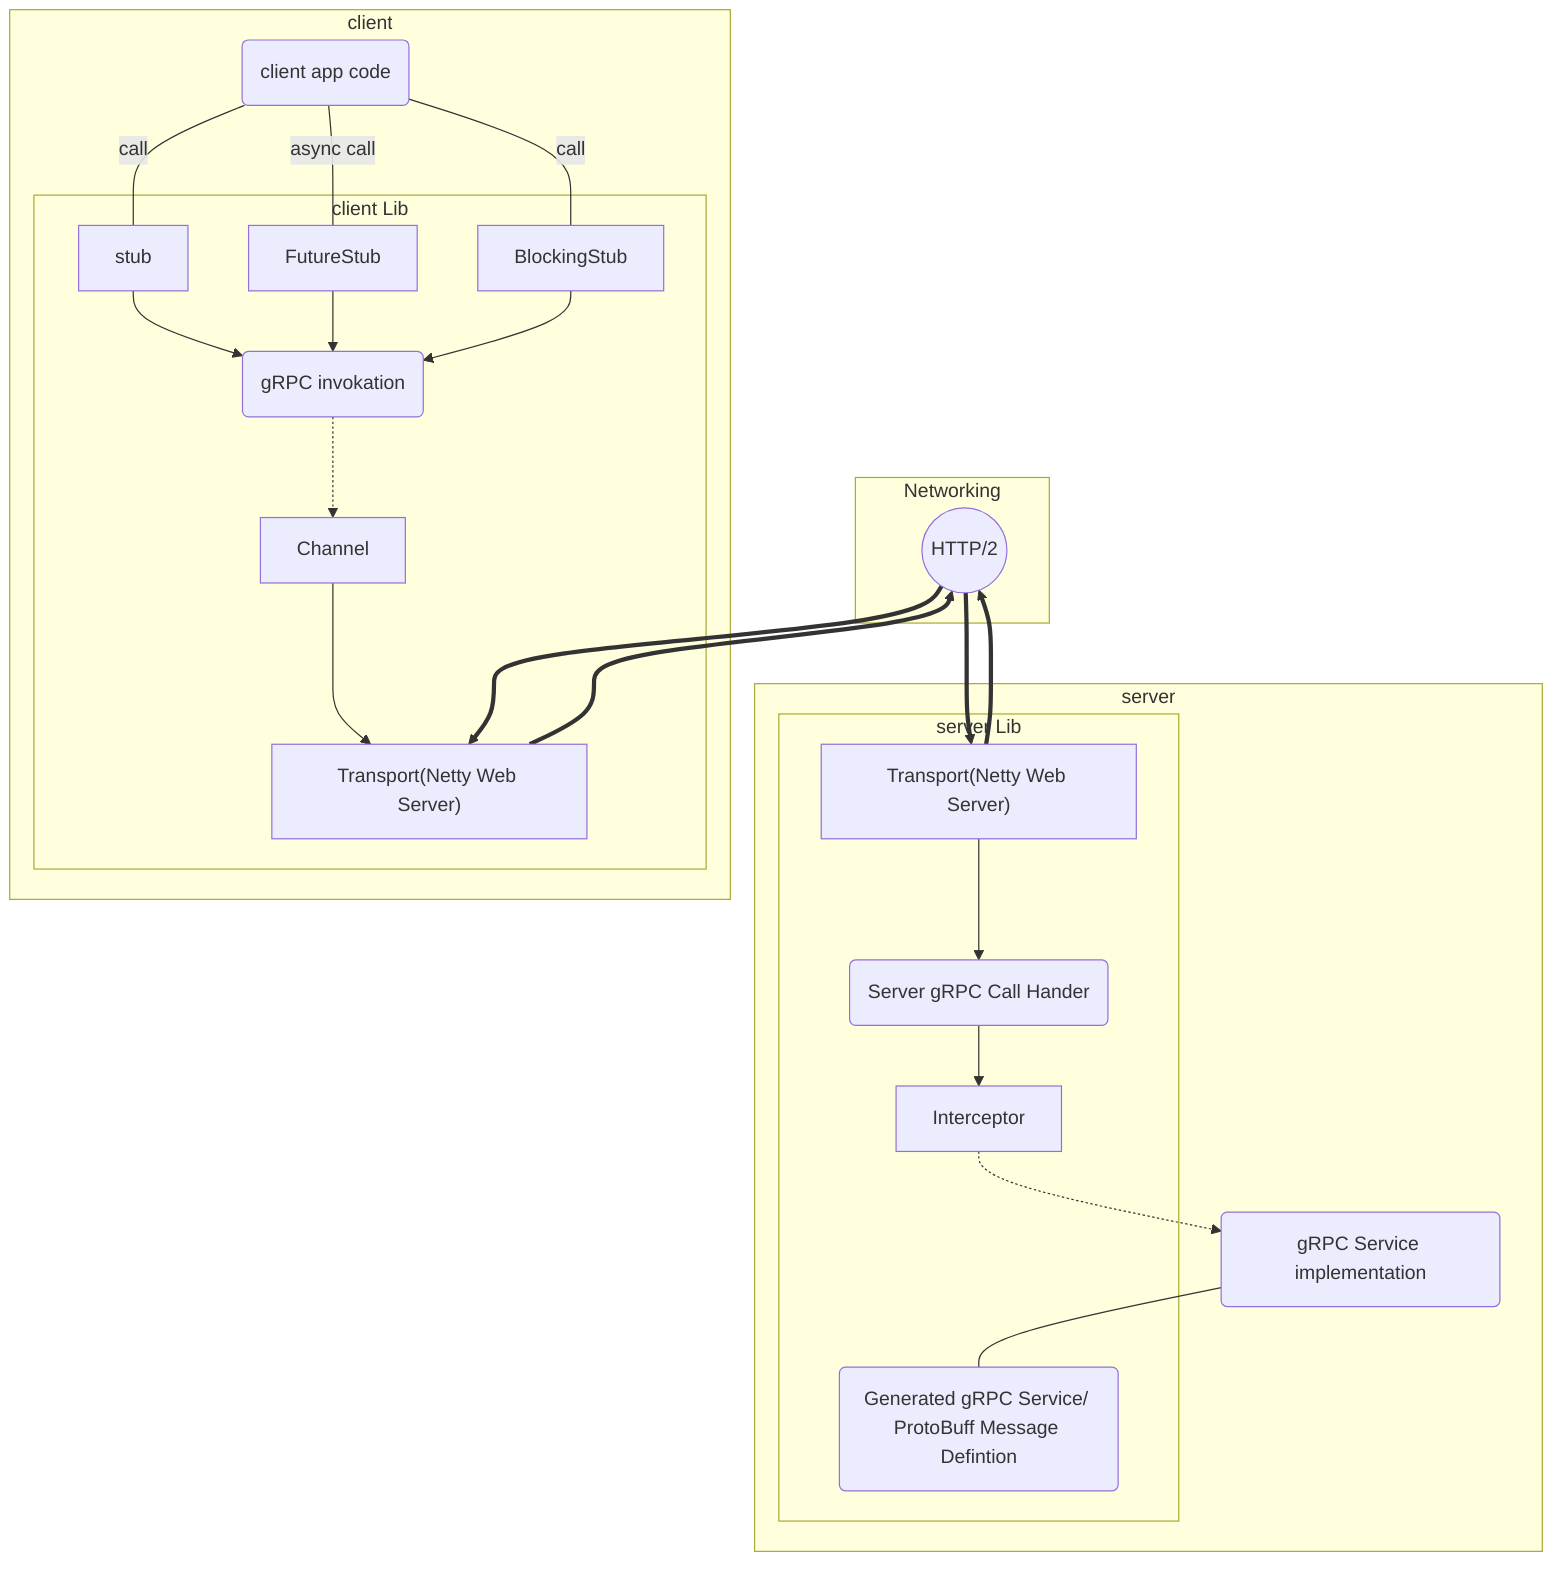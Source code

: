 graph TB

subgraph Networking
  http2((HTTP/2))
end

subgraph server
  serverApp(gRPC Service implementation)
  serverApp --- SDL("Generated gRPC Service/ ProtoBuff Message Defintion")
  Interceptor -.-> serverApp
  subgraph server Lib
    SDL
    gRPCserverHandler(Server gRPC Call Hander) --> Interceptor
    ServerTransport["Transport(Netty Web Server)"] --> gRPCserverHandler
  end
end

subgraph client
    clientApp(client app code) ---|call| stub
    clientApp(client app code) ---|async call| FutureStub
    clientApp(client app code) ---|call| BlockingStub
    subgraph client Lib
      stub --> gRPCClientInvoke(gRPC invokation)
      FutureStub --> gRPCClientInvoke
      BlockingStub --> gRPCClientInvoke
      gRPCClientInvoke -.-> Channel
      Channel --> ClientTransport["Transport(Netty Web Server)"]
    end
end

ClientTransport ==> http2
http2 ==> ServerTransport
ServerTransport ==> http2
http2 ==> ClientTransport